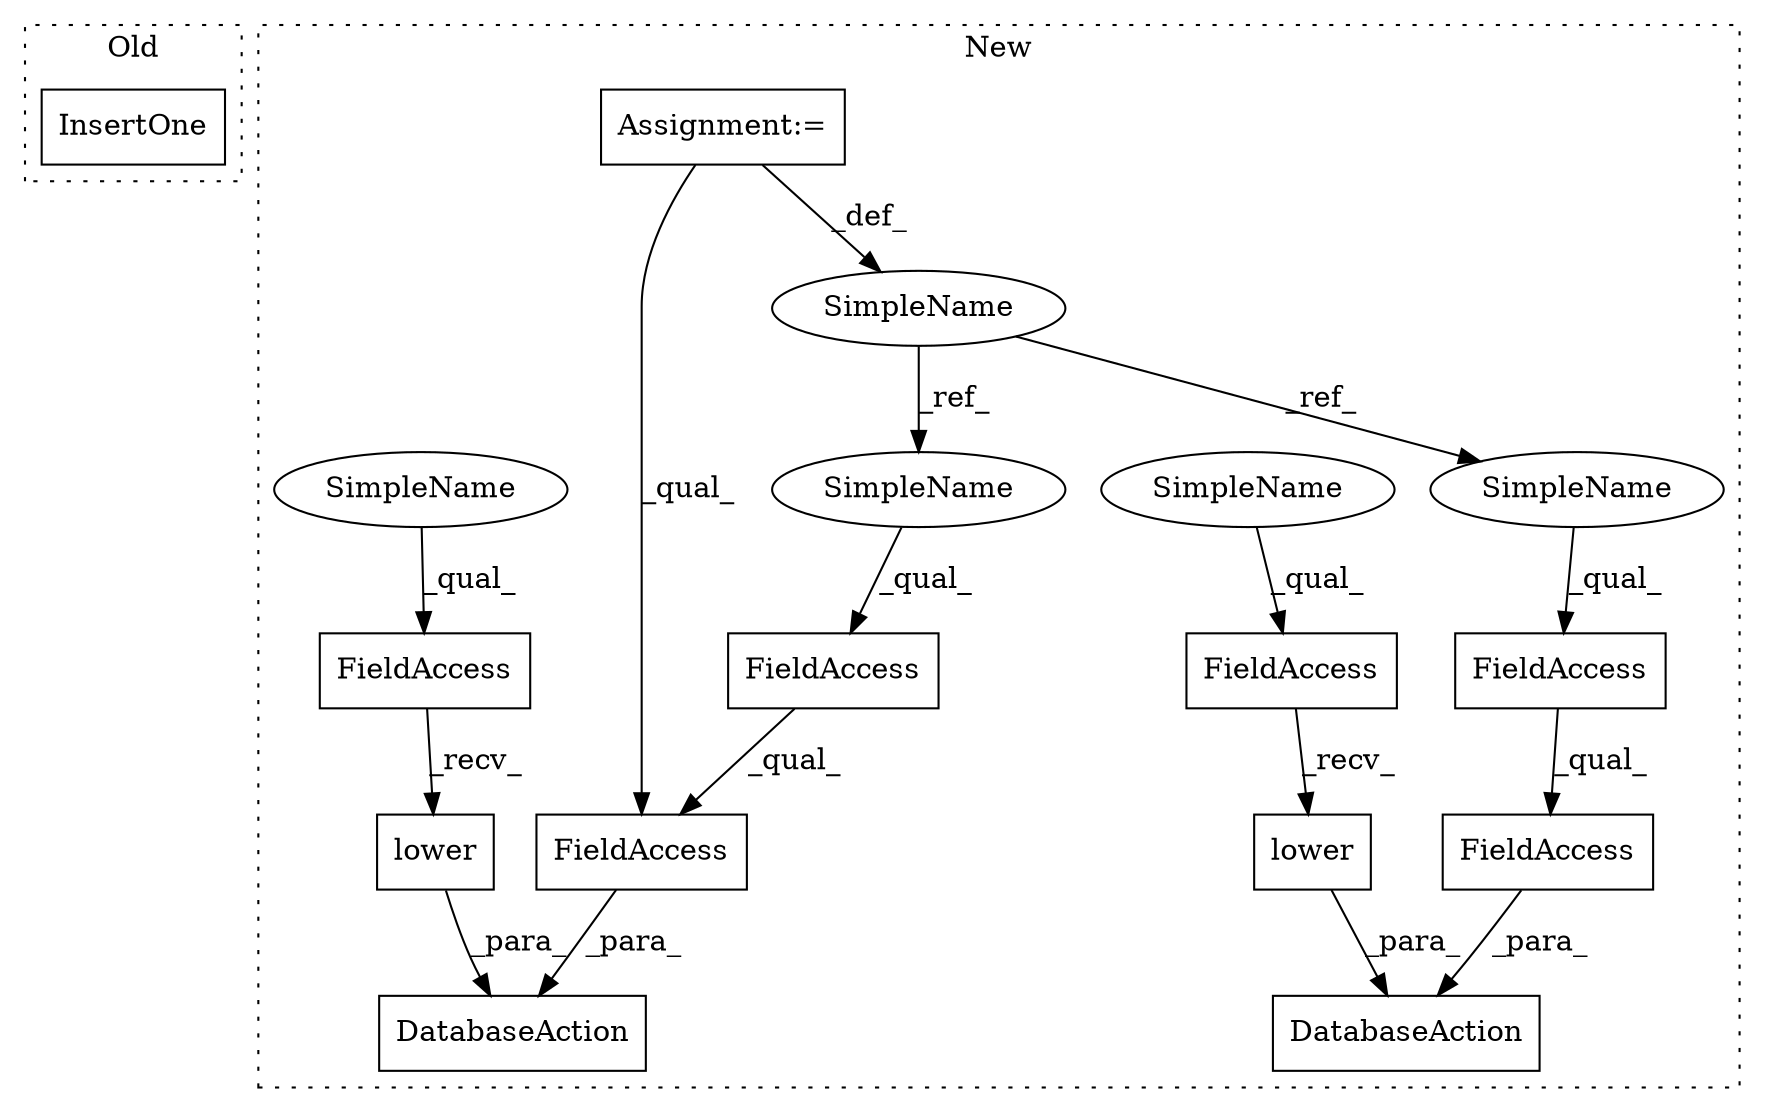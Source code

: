digraph G {
subgraph cluster0 {
1 [label="InsertOne" a="32" s="2426,2446" l="10,1" shape="box"];
label = "Old";
style="dotted";
}
subgraph cluster1 {
2 [label="DatabaseAction" a="32" s="2227,2302" l="15,1" shape="box"];
3 [label="lower" a="32" s="2290" l="7" shape="box"];
4 [label="FieldAccess" a="22" s="2242" l="32" shape="box"];
5 [label="FieldAccess" a="22" s="2275" l="14" shape="box"];
6 [label="FieldAccess" a="22" s="2389" l="14" shape="box"];
7 [label="lower" a="32" s="2404" l="7" shape="box"];
8 [label="DatabaseAction" a="32" s="2341,2416" l="15,1" shape="box"];
9 [label="FieldAccess" a="22" s="2242" l="22" shape="box"];
10 [label="SimpleName" a="42" s="2164" l="14" shape="ellipse"];
11 [label="FieldAccess" a="22" s="2356" l="22" shape="box"];
12 [label="FieldAccess" a="22" s="2356" l="32" shape="box"];
13 [label="Assignment:=" a="7" s="2164" l="14" shape="box"];
14 [label="SimpleName" a="42" s="2242" l="14" shape="ellipse"];
15 [label="SimpleName" a="42" s="2356" l="14" shape="ellipse"];
16 [label="SimpleName" a="42" s="2275" l="4" shape="ellipse"];
17 [label="SimpleName" a="42" s="2389" l="4" shape="ellipse"];
label = "New";
style="dotted";
}
3 -> 2 [label="_para_"];
4 -> 2 [label="_para_"];
5 -> 3 [label="_recv_"];
6 -> 7 [label="_recv_"];
7 -> 8 [label="_para_"];
9 -> 4 [label="_qual_"];
10 -> 14 [label="_ref_"];
10 -> 15 [label="_ref_"];
11 -> 12 [label="_qual_"];
12 -> 8 [label="_para_"];
13 -> 10 [label="_def_"];
13 -> 12 [label="_qual_"];
14 -> 9 [label="_qual_"];
15 -> 11 [label="_qual_"];
16 -> 5 [label="_qual_"];
17 -> 6 [label="_qual_"];
}
